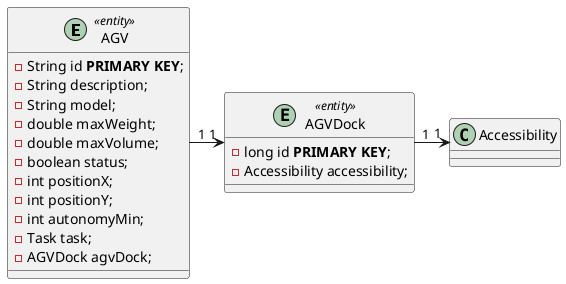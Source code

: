 @startuml

Entity AGV<<entity>>{
    -String id **PRIMARY KEY**;
    -String description;
    -String model;
    -double maxWeight;
    -double maxVolume;
    -boolean status;
    -int positionX;
    -int positionY;
    -int autonomyMin;
    -Task task;
    -AGVDock agvDock;
}

Entity AGVDock<<entity>>{
    -long id **PRIMARY KEY**;
    -Accessibility accessibility;
}

AGV "1" -> "1" AGVDock

AGVDock "1" -> "1" Accessibility

@enduml